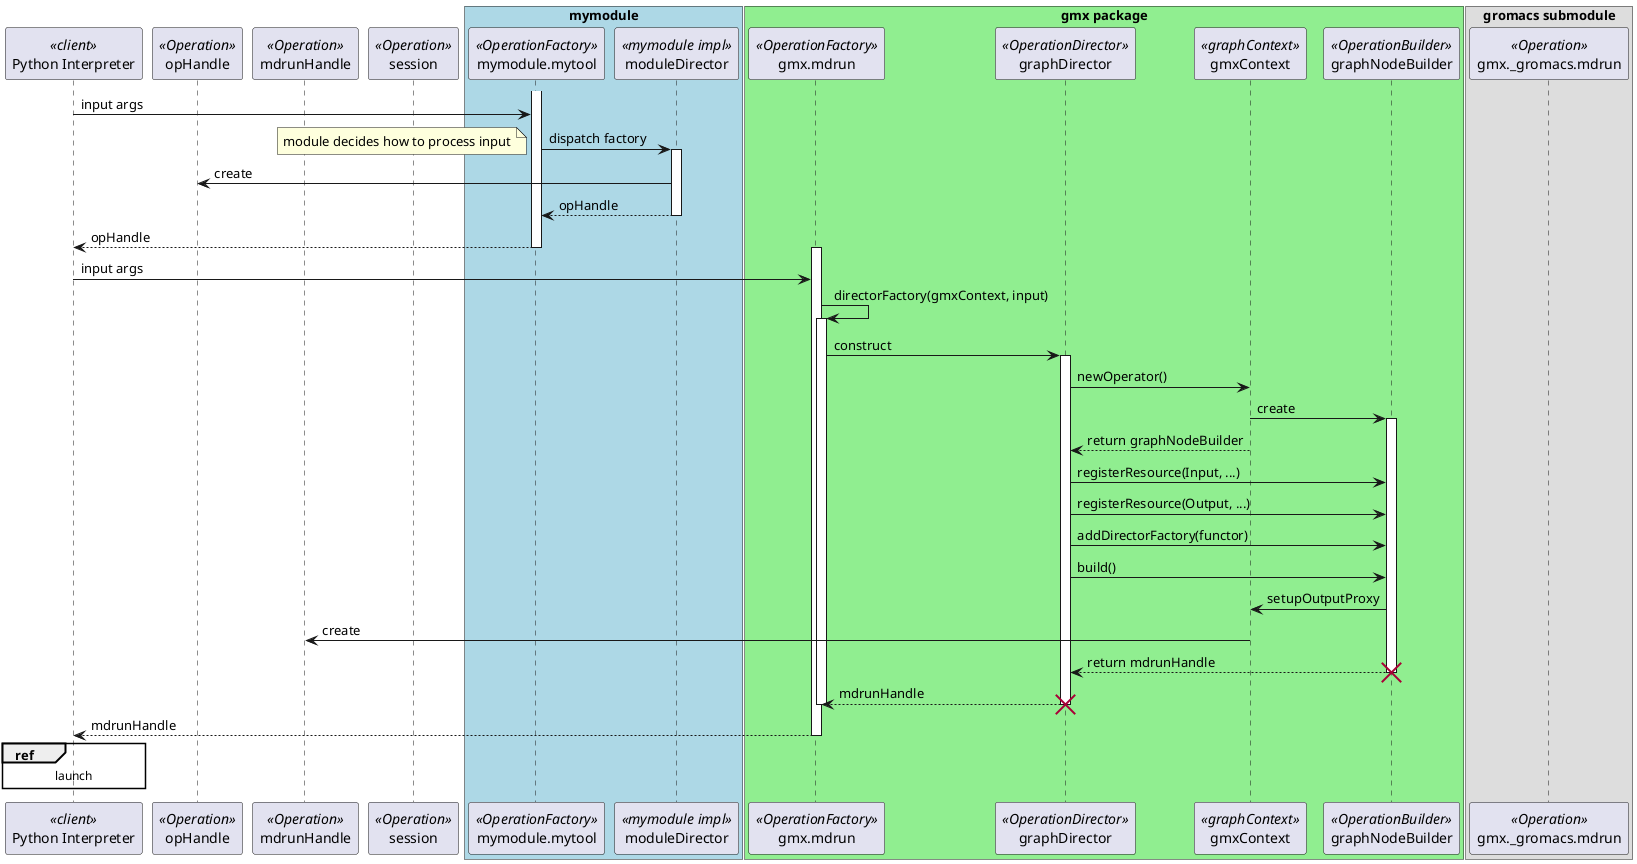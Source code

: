 @startuml
/' Illustrate client interaction with a graph Context.
 Client creates an operation from a module that provides input to gromacs.mdrun,
 then launches session. '/
participant "Python Interpreter" as script << client >>
participant opHandle << Operation >>
participant mdrunHandle << Operation >>
participant session << Operation >>

box "mymodule" #LightBlue
    participant "mymodule.mytool" as opFactory << OperationFactory >>
    participant moduleDirector <<mymodule impl>>
end box

box "gmx package" #LightGreen
    participant "gmx.mdrun" as mdrunFactory << OperationFactory >>
    participant graphDirector <<OperationDirector>>
    participant gmxContext <<graphContext>>
    participant graphNodeBuilder <<OperationBuilder>>
end box

box "gromacs submodule"
    participant "gmx._gromacs.mdrun" as mdrunImpl << Operation >>
end box

box "gmx context submodule" #Yellow
end box

activate opFactory
    script -> opFactory: input args
    opFactory -> moduleDirector: dispatch factory
    activate moduleDirector
        note left: module decides how to process input

        moduleDirector -> opHandle: create
        opFactory <-- moduleDirector: opHandle
    deactivate moduleDirector
    script <-- opFactory: opHandle
deactivate opFactory

activate mdrunFactory
    script -> mdrunFactory: input args
    mdrunFactory -> mdrunFactory: directorFactory(gmxContext, input)
    activate mdrunFactory
        mdrunFactory -> graphDirector: construct

        activate graphDirector
            graphDirector -> gmxContext: newOperator()
            gmxContext -> graphNodeBuilder: create
            activate graphNodeBuilder

            graphDirector <-- gmxContext: return graphNodeBuilder
            graphDirector -> graphNodeBuilder: registerResource(Input, ...)
            graphDirector -> graphNodeBuilder: registerResource(Output, ...)
            graphDirector -> graphNodeBuilder: addDirectorFactory(functor)
            graphDirector -> graphNodeBuilder: build()
            graphNodeBuilder -> gmxContext: setupOutputProxy
                gmxContext -> mdrunHandle: create
                graphDirector <-- graphNodeBuilder: return mdrunHandle
            destroy graphNodeBuilder
            mdrunFactory <-- graphDirector: mdrunHandle
        destroy graphDirector
    deactivate mdrunFactory

    script <-- mdrunFactory: mdrunHandle
deactivate mdrunFactory

ref over script: launch

@enduml
